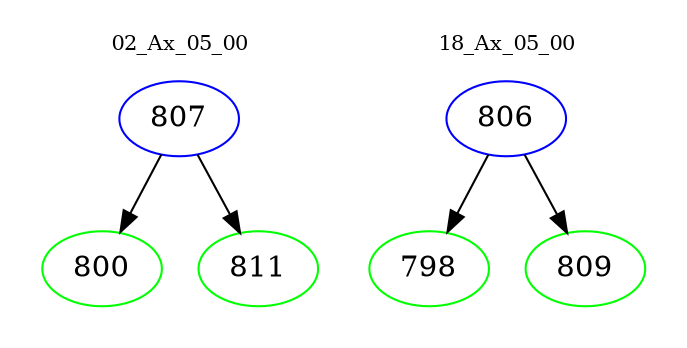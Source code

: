 digraph{
subgraph cluster_0 {
color = white
label = "02_Ax_05_00";
fontsize=10;
T0_807 [label="807", color="blue"]
T0_807 -> T0_800 [color="black"]
T0_800 [label="800", color="green"]
T0_807 -> T0_811 [color="black"]
T0_811 [label="811", color="green"]
}
subgraph cluster_1 {
color = white
label = "18_Ax_05_00";
fontsize=10;
T1_806 [label="806", color="blue"]
T1_806 -> T1_798 [color="black"]
T1_798 [label="798", color="green"]
T1_806 -> T1_809 [color="black"]
T1_809 [label="809", color="green"]
}
}
